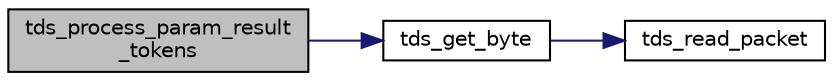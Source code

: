 digraph "tds_process_param_result_tokens"
{
 // LATEX_PDF_SIZE
  edge [fontname="Helvetica",fontsize="10",labelfontname="Helvetica",labelfontsize="10"];
  node [fontname="Helvetica",fontsize="10",shape=record];
  rankdir="LR";
  Node1 [label="tds_process_param_result\l_tokens",height=0.2,width=0.4,color="black", fillcolor="grey75", style="filled", fontcolor="black",tooltip="Process parameters from networks."];
  Node1 -> Node2 [color="midnightblue",fontsize="10",style="solid",fontname="Helvetica"];
  Node2 [label="tds_get_byte",height=0.2,width=0.4,color="black", fillcolor="white", style="filled",URL="$a00564.html#ga0cb72d3f6943795c39db1fa692be0a58",tooltip="Return a single byte from the input buffer."];
  Node2 -> Node3 [color="midnightblue",fontsize="10",style="solid",fontname="Helvetica"];
  Node3 [label="tds_read_packet",height=0.2,width=0.4,color="black", fillcolor="white", style="filled",URL="$a00564.html#ga410619783bdf2bb60b0f27a5578e0e07",tooltip="Read in one 'packet' from the server."];
}
